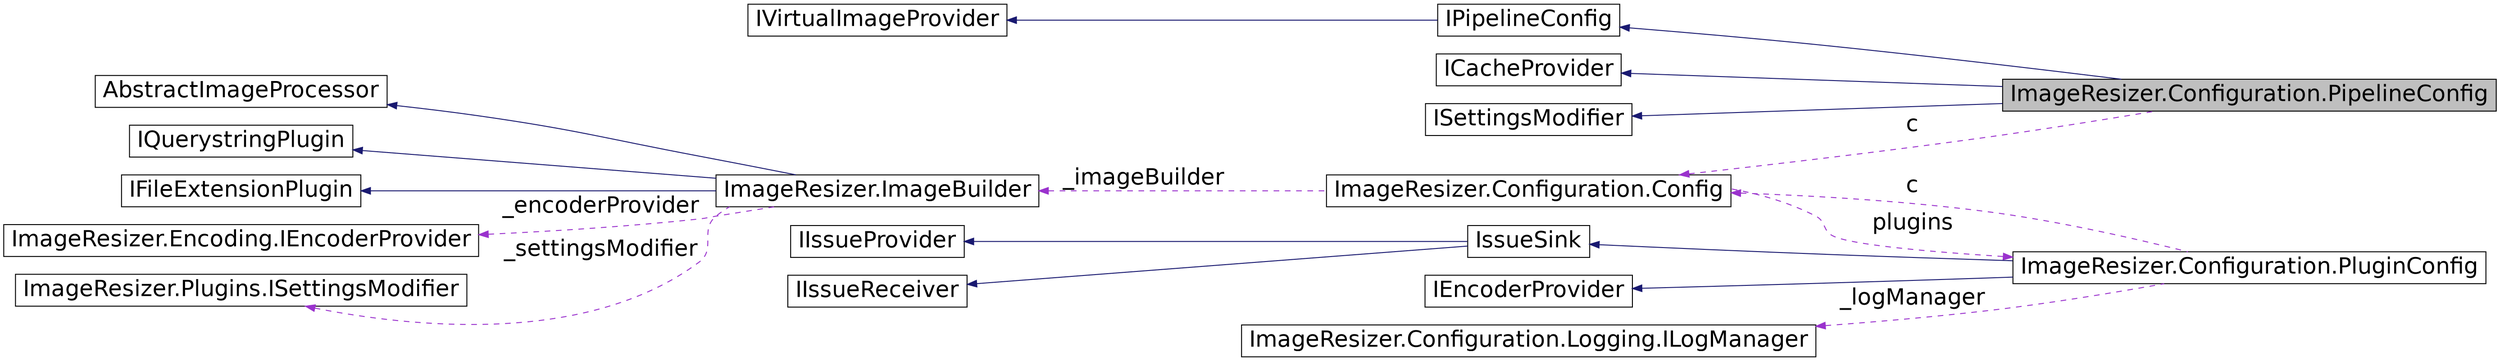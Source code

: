 digraph G
{
  edge [fontname="Helvetica",fontsize="24",labelfontname="Helvetica",labelfontsize="24"];
  node [fontname="Helvetica",fontsize="24",shape=record];
  rankdir="LR";
  Node1 [label="ImageResizer.Configuration.PipelineConfig",height=0.2,width=0.4,color="black", fillcolor="grey75", style="filled" fontcolor="black"];
  Node2 -> Node1 [dir="back",color="midnightblue",fontsize="24",style="solid",fontname="Helvetica"];
  Node2 [label="IPipelineConfig",height=0.2,width=0.4,color="black", fillcolor="white", style="filled",URL="$interface_image_resizer_1_1_configuration_1_1_i_pipeline_config.html"];
  Node3 -> Node2 [dir="back",color="midnightblue",fontsize="24",style="solid",fontname="Helvetica"];
  Node3 [label="IVirtualImageProvider",height=0.2,width=0.4,color="black", fillcolor="white", style="filled",URL="$interface_image_resizer_1_1_plugins_1_1_i_virtual_image_provider.html",tooltip="Implement this to allow your class (or VirtualPathProvider subclass) to be used without registering i..."];
  Node4 -> Node1 [dir="back",color="midnightblue",fontsize="24",style="solid",fontname="Helvetica"];
  Node4 [label="ICacheProvider",height=0.2,width=0.4,color="black", fillcolor="white", style="filled",URL="$interface_image_resizer_1_1_caching_1_1_i_cache_provider.html",tooltip="Provides cache selection logic."];
  Node5 -> Node1 [dir="back",color="midnightblue",fontsize="24",style="solid",fontname="Helvetica"];
  Node5 [label="ISettingsModifier",height=0.2,width=0.4,color="black", fillcolor="white", style="filled",URL="$interface_image_resizer_1_1_plugins_1_1_i_settings_modifier.html"];
  Node6 -> Node1 [dir="back",color="darkorchid3",fontsize="24",style="dashed",label=" c" ,fontname="Helvetica"];
  Node6 [label="ImageResizer.Configuration.Config",height=0.2,width=0.4,color="black", fillcolor="white", style="filled",URL="$class_image_resizer_1_1_configuration_1_1_config.html"];
  Node7 -> Node6 [dir="back",color="darkorchid3",fontsize="24",style="dashed",label=" _imageBuilder" ,fontname="Helvetica"];
  Node7 [label="ImageResizer.ImageBuilder",height=0.2,width=0.4,color="black", fillcolor="white", style="filled",URL="$class_image_resizer_1_1_image_builder.html",tooltip="Provides methods for generating resized images, and for reading and writing them to disk..."];
  Node8 -> Node7 [dir="back",color="midnightblue",fontsize="24",style="solid",fontname="Helvetica"];
  Node8 [label="AbstractImageProcessor",height=0.2,width=0.4,color="black", fillcolor="white", style="filled",URL="$class_image_resizer_1_1_resizing_1_1_abstract_image_processor.html",tooltip="Not for external use. Inherit from BuilderExtension instead. Dual-purpose base class for both ImageBu..."];
  Node9 -> Node7 [dir="back",color="midnightblue",fontsize="24",style="solid",fontname="Helvetica"];
  Node9 [label="IQuerystringPlugin",height=0.2,width=0.4,color="black", fillcolor="white", style="filled",URL="$interface_image_resizer_1_1_plugins_1_1_i_querystring_plugin.html",tooltip="For plugins that access the query string (important!)"];
  Node10 -> Node7 [dir="back",color="midnightblue",fontsize="24",style="solid",fontname="Helvetica"];
  Node10 [label="IFileExtensionPlugin",height=0.2,width=0.4,color="black", fillcolor="white", style="filled",URL="$interface_image_resizer_1_1_plugins_1_1_i_file_extension_plugin.html",tooltip="For plugins that add support for new source file image extensions."];
  Node11 -> Node7 [dir="back",color="darkorchid3",fontsize="24",style="dashed",label=" _encoderProvider" ,fontname="Helvetica"];
  Node11 [label="ImageResizer.Encoding.IEncoderProvider",height=0.2,width=0.4,color="black", fillcolor="white", style="filled",URL="$interface_image_resizer_1_1_encoding_1_1_i_encoder_provider.html",tooltip="A provider (or selector) of IEncoder instances."];
  Node12 -> Node7 [dir="back",color="darkorchid3",fontsize="24",style="dashed",label=" _settingsModifier" ,fontname="Helvetica"];
  Node12 [label="ImageResizer.Plugins.ISettingsModifier",height=0.2,width=0.4,color="black", fillcolor="white", style="filled",URL="$interface_image_resizer_1_1_plugins_1_1_i_settings_modifier.html"];
  Node13 -> Node6 [dir="back",color="darkorchid3",fontsize="24",style="dashed",label=" plugins" ,fontname="Helvetica"];
  Node13 [label="ImageResizer.Configuration.PluginConfig",height=0.2,width=0.4,color="black", fillcolor="white", style="filled",URL="$class_image_resizer_1_1_configuration_1_1_plugin_config.html",tooltip="Provides thread-safe access to plugin addition, removal, and querying methods."];
  Node14 -> Node13 [dir="back",color="midnightblue",fontsize="24",style="solid",fontname="Helvetica"];
  Node14 [label="IssueSink",height=0.2,width=0.4,color="black", fillcolor="white", style="filled",URL="$class_image_resizer_1_1_configuration_1_1_issues_1_1_issue_sink.html"];
  Node15 -> Node14 [dir="back",color="midnightblue",fontsize="24",style="solid",fontname="Helvetica"];
  Node15 [label="IIssueProvider",height=0.2,width=0.4,color="black", fillcolor="white", style="filled",URL="$interface_image_resizer_1_1_configuration_1_1_issues_1_1_i_issue_provider.html"];
  Node16 -> Node14 [dir="back",color="midnightblue",fontsize="24",style="solid",fontname="Helvetica"];
  Node16 [label="IIssueReceiver",height=0.2,width=0.4,color="black", fillcolor="white", style="filled",URL="$interface_image_resizer_1_1_configuration_1_1_issues_1_1_i_issue_receiver.html"];
  Node17 -> Node13 [dir="back",color="midnightblue",fontsize="24",style="solid",fontname="Helvetica"];
  Node17 [label="IEncoderProvider",height=0.2,width=0.4,color="black", fillcolor="white", style="filled",URL="$interface_image_resizer_1_1_encoding_1_1_i_encoder_provider.html",tooltip="A provider (or selector) of IEncoder instances."];
  Node6 -> Node13 [dir="back",color="darkorchid3",fontsize="24",style="dashed",label=" c" ,fontname="Helvetica"];
  Node18 -> Node13 [dir="back",color="darkorchid3",fontsize="24",style="dashed",label=" _logManager" ,fontname="Helvetica"];
  Node18 [label="ImageResizer.Configuration.Logging.ILogManager",height=0.2,width=0.4,color="black", fillcolor="white", style="filled",URL="$interface_image_resizer_1_1_configuration_1_1_logging_1_1_i_log_manager.html"];
}

